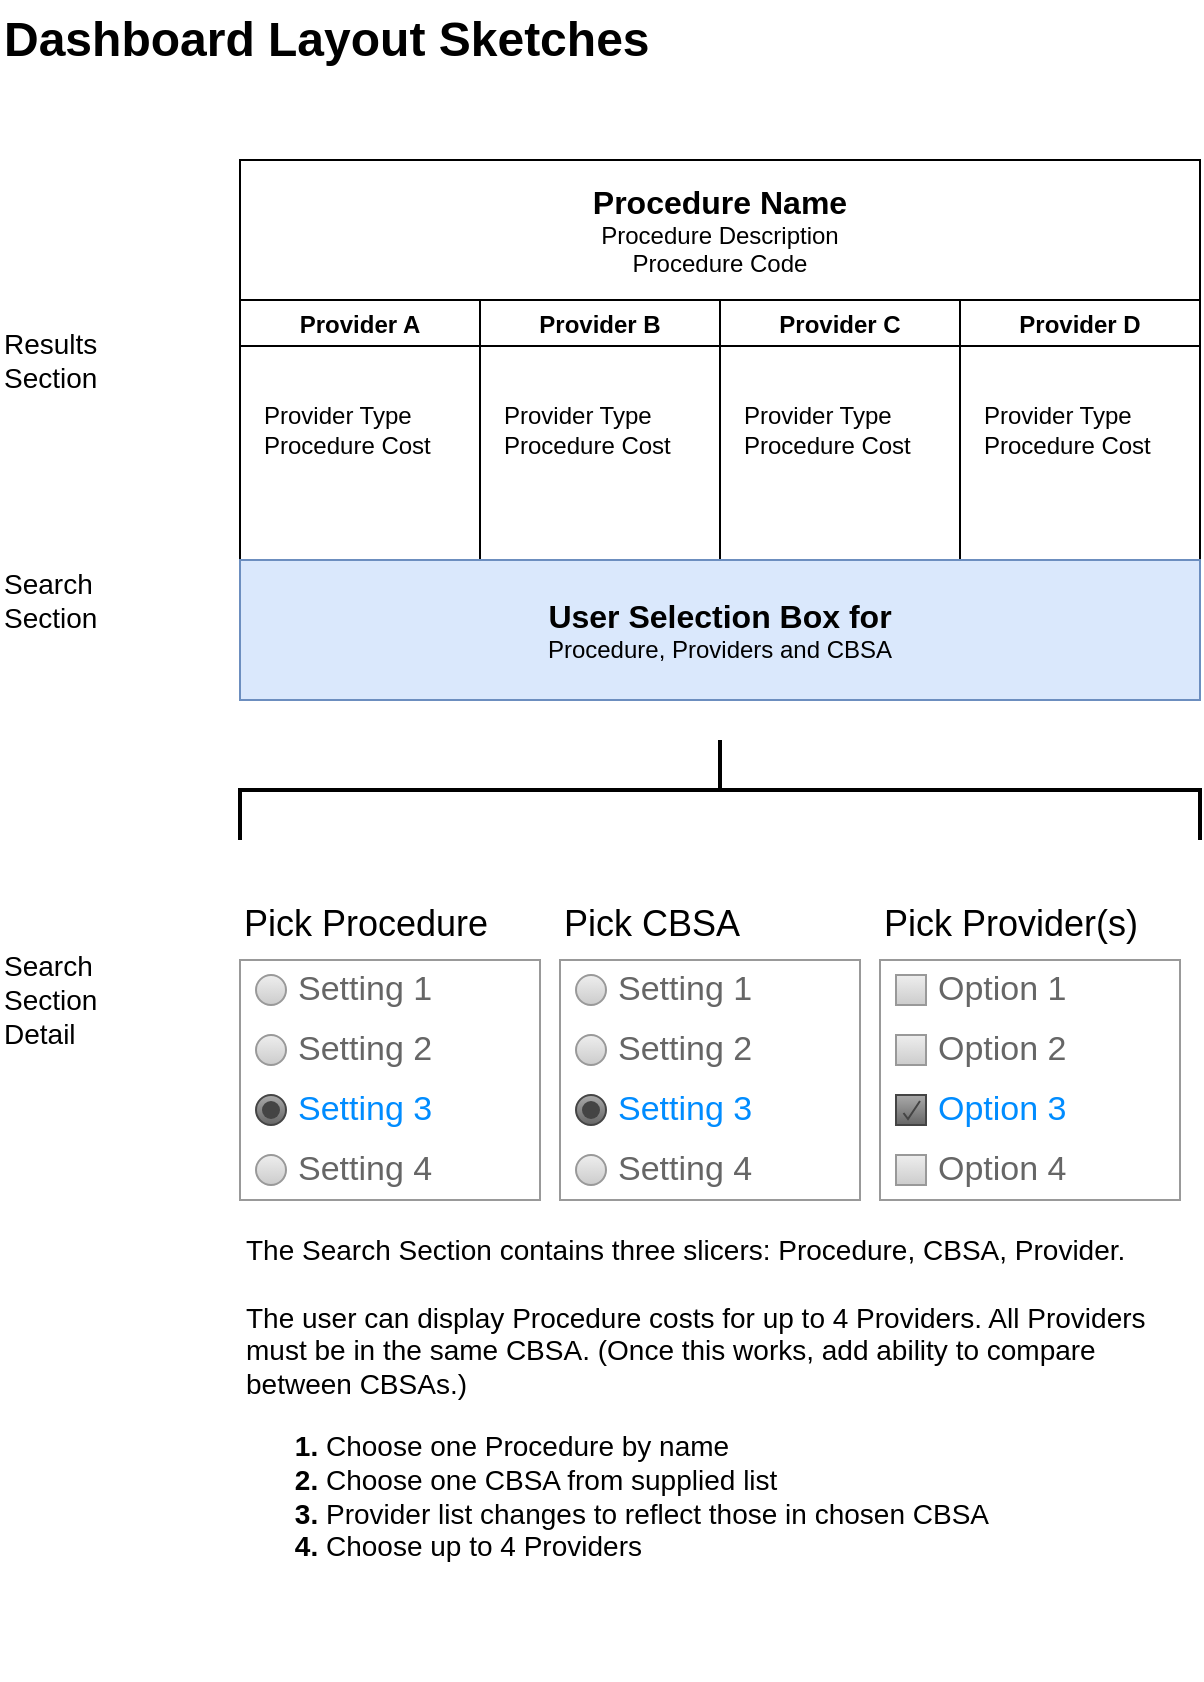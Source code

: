 <mxfile version="12.4.2" type="device" pages="1"><diagram id="8b6KQj8TuRfOhvhC_pwH" name="Page-1"><mxGraphModel dx="878" dy="682" grid="1" gridSize="10" guides="1" tooltips="1" connect="1" arrows="1" fold="1" page="1" pageScale="1" pageWidth="850" pageHeight="1100" math="0" shadow="0"><root><mxCell id="0"/><mxCell id="1" parent="0"/><mxCell id="MjesXYLraD0HT8357sn3-30" value="" style="group;fontStyle=4" vertex="1" connectable="0" parent="1"><mxGeometry x="240" y="120" width="480" height="270" as="geometry"/></mxCell><mxCell id="MjesXYLraD0HT8357sn3-13" value="" style="group" vertex="1" connectable="0" parent="MjesXYLraD0HT8357sn3-30"><mxGeometry y="70" width="480" height="130" as="geometry"/></mxCell><mxCell id="MjesXYLraD0HT8357sn3-3" value="" style="group" vertex="1" connectable="0" parent="MjesXYLraD0HT8357sn3-13"><mxGeometry width="120" height="130" as="geometry"/></mxCell><mxCell id="MjesXYLraD0HT8357sn3-1" value="Provider A" style="swimlane;" vertex="1" parent="MjesXYLraD0HT8357sn3-3"><mxGeometry width="120" height="130" as="geometry"/></mxCell><mxCell id="MjesXYLraD0HT8357sn3-2" value="&lt;span&gt;Provider Type&lt;/span&gt;&lt;br&gt;&lt;div&gt;&lt;span&gt;Procedure Cost&lt;/span&gt;&lt;/div&gt;" style="text;html=1;align=left;verticalAlign=middle;resizable=0;points=[];;autosize=1;" vertex="1" parent="MjesXYLraD0HT8357sn3-1"><mxGeometry x="10" y="50" width="100" height="30" as="geometry"/></mxCell><mxCell id="MjesXYLraD0HT8357sn3-4" value="" style="group" vertex="1" connectable="0" parent="MjesXYLraD0HT8357sn3-13"><mxGeometry x="120" width="120" height="130" as="geometry"/></mxCell><mxCell id="MjesXYLraD0HT8357sn3-5" value="Provider B" style="swimlane;" vertex="1" parent="MjesXYLraD0HT8357sn3-4"><mxGeometry width="120" height="130" as="geometry"><mxRectangle width="90" height="23" as="alternateBounds"/></mxGeometry></mxCell><mxCell id="MjesXYLraD0HT8357sn3-6" value="&lt;span&gt;Provider Type&lt;/span&gt;&lt;br&gt;&lt;div&gt;&lt;span&gt;Procedure Cost&lt;/span&gt;&lt;/div&gt;" style="text;html=1;align=left;verticalAlign=middle;resizable=0;points=[];;autosize=1;" vertex="1" parent="MjesXYLraD0HT8357sn3-5"><mxGeometry x="10" y="50" width="100" height="30" as="geometry"/></mxCell><mxCell id="MjesXYLraD0HT8357sn3-7" value="" style="group" vertex="1" connectable="0" parent="MjesXYLraD0HT8357sn3-13"><mxGeometry x="240" width="120" height="130" as="geometry"/></mxCell><mxCell id="MjesXYLraD0HT8357sn3-8" value="Provider C" style="swimlane;" vertex="1" parent="MjesXYLraD0HT8357sn3-7"><mxGeometry width="120" height="130" as="geometry"><mxRectangle width="90" height="23" as="alternateBounds"/></mxGeometry></mxCell><mxCell id="MjesXYLraD0HT8357sn3-9" value="&lt;span&gt;Provider Type&lt;/span&gt;&lt;br&gt;&lt;div&gt;&lt;span&gt;Procedure Cost&lt;/span&gt;&lt;/div&gt;" style="text;html=1;align=left;verticalAlign=middle;resizable=0;points=[];;autosize=1;" vertex="1" parent="MjesXYLraD0HT8357sn3-8"><mxGeometry x="10" y="50" width="100" height="30" as="geometry"/></mxCell><mxCell id="MjesXYLraD0HT8357sn3-10" value="" style="group" vertex="1" connectable="0" parent="MjesXYLraD0HT8357sn3-13"><mxGeometry x="360" width="120" height="130" as="geometry"/></mxCell><mxCell id="MjesXYLraD0HT8357sn3-11" value="Provider D" style="swimlane;" vertex="1" parent="MjesXYLraD0HT8357sn3-10"><mxGeometry width="120" height="130" as="geometry"><mxRectangle width="90" height="23" as="alternateBounds"/></mxGeometry></mxCell><mxCell id="MjesXYLraD0HT8357sn3-12" value="&lt;span&gt;Provider Type&lt;/span&gt;&lt;br&gt;&lt;div&gt;&lt;span&gt;Procedure Cost&lt;/span&gt;&lt;/div&gt;" style="text;html=1;align=left;verticalAlign=middle;resizable=0;points=[];;autosize=1;" vertex="1" parent="MjesXYLraD0HT8357sn3-11"><mxGeometry x="10" y="50" width="100" height="30" as="geometry"/></mxCell><UserObject label="&lt;b style=&quot;font-size: 16px&quot;&gt;Procedure Name&lt;br&gt;&lt;/b&gt;Procedure Description&lt;br&gt;Procedure Code" treeRoot="1" id="MjesXYLraD0HT8357sn3-14"><mxCell style="whiteSpace=wrap;html=1;align=center;treeFolding=1;treeMoving=1;container=1;recursiveResize=0;" vertex="1" parent="MjesXYLraD0HT8357sn3-30"><mxGeometry width="480" height="70" as="geometry"/></mxCell></UserObject><UserObject label="&lt;b style=&quot;font-size: 16px&quot;&gt;User Selection Box for&lt;br&gt;&lt;/b&gt;Procedure, Providers and CBSA" treeRoot="1" id="MjesXYLraD0HT8357sn3-29"><mxCell style="whiteSpace=wrap;html=1;align=center;treeFolding=1;treeMoving=1;container=1;recursiveResize=0;fillColor=#dae8fc;strokeColor=#6c8ebf;" vertex="1" parent="MjesXYLraD0HT8357sn3-30"><mxGeometry y="200" width="480" height="70" as="geometry"/></mxCell></UserObject><mxCell id="MjesXYLraD0HT8357sn3-31" value="Dashboard Layout Sketches" style="text;strokeColor=none;fillColor=none;html=1;fontSize=24;fontStyle=1;verticalAlign=middle;align=left;" vertex="1" parent="1"><mxGeometry x="120" y="40" width="100" height="40" as="geometry"/></mxCell><mxCell id="MjesXYLraD0HT8357sn3-50" value="&lt;span style=&quot;font-weight: normal ; font-size: 14px&quot;&gt;Results Section&lt;/span&gt;" style="text;strokeColor=none;fillColor=none;html=1;fontSize=14;fontStyle=1;verticalAlign=middle;align=left;whiteSpace=wrap;" vertex="1" parent="1"><mxGeometry x="120" y="200" width="80" height="40" as="geometry"/></mxCell><mxCell id="MjesXYLraD0HT8357sn3-65" value="" style="group" vertex="1" connectable="0" parent="1"><mxGeometry x="400" y="480" width="150" height="160" as="geometry"/></mxCell><mxCell id="MjesXYLraD0HT8357sn3-52" value="" style="strokeWidth=1;shadow=0;dashed=0;align=center;html=1;shape=mxgraph.mockup.forms.rrect;rSize=0;strokeColor=#999999;fillColor=#ffffff;recursiveResize=0;" vertex="1" parent="MjesXYLraD0HT8357sn3-65"><mxGeometry y="40" width="150" height="120" as="geometry"/></mxCell><mxCell id="MjesXYLraD0HT8357sn3-53" value="Setting 1" style="shape=ellipse;rSize=0;fillColor=#eeeeee;strokeColor=#999999;gradientColor=#cccccc;html=1;align=left;spacingLeft=4;fontSize=17;fontColor=#666666;labelPosition=right;" vertex="1" parent="MjesXYLraD0HT8357sn3-52"><mxGeometry x="8" y="7.5" width="15" height="15" as="geometry"/></mxCell><mxCell id="MjesXYLraD0HT8357sn3-54" value="Setting 2" style="shape=ellipse;rSize=0;fillColor=#eeeeee;strokeColor=#999999;gradientColor=#cccccc;html=1;align=left;spacingLeft=4;fontSize=17;fontColor=#666666;labelPosition=right;" vertex="1" parent="MjesXYLraD0HT8357sn3-52"><mxGeometry x="8" y="37.5" width="15" height="15" as="geometry"/></mxCell><mxCell id="MjesXYLraD0HT8357sn3-55" value="Setting 3" style="shape=ellipse;rSize=0;fillColor=#aaaaaa;strokeColor=#444444;gradientColor=#666666;html=1;align=left;spacingLeft=4;fontSize=17;fontColor=#008cff;labelPosition=right;" vertex="1" parent="MjesXYLraD0HT8357sn3-52"><mxGeometry x="8" y="67.5" width="15" height="15" as="geometry"/></mxCell><mxCell id="MjesXYLraD0HT8357sn3-56" value="" style="shape=ellipse;fillColor=#444444;strokeColor=none;html=1;" vertex="1" parent="MjesXYLraD0HT8357sn3-55"><mxGeometry x="3" y="3" width="9" height="9" as="geometry"/></mxCell><mxCell id="MjesXYLraD0HT8357sn3-57" value="Setting 4" style="shape=ellipse;rSize=0;fillColor=#eeeeee;strokeColor=#999999;gradientColor=#cccccc;html=1;align=left;spacingLeft=4;fontSize=17;fontColor=#666666;labelPosition=right;" vertex="1" parent="MjesXYLraD0HT8357sn3-52"><mxGeometry x="8" y="97.5" width="15" height="15" as="geometry"/></mxCell><mxCell id="MjesXYLraD0HT8357sn3-63" value="&lt;span style=&quot;font-weight: normal ; font-size: 18px&quot;&gt;Pick CBSA&lt;/span&gt;" style="text;strokeColor=none;fillColor=none;html=1;fontSize=24;fontStyle=1;verticalAlign=middle;align=left;" vertex="1" parent="MjesXYLraD0HT8357sn3-65"><mxGeometry width="150" height="40" as="geometry"/></mxCell><mxCell id="MjesXYLraD0HT8357sn3-66" value="" style="group" vertex="1" connectable="0" parent="1"><mxGeometry x="240" y="480" width="150" height="160" as="geometry"/></mxCell><mxCell id="MjesXYLraD0HT8357sn3-67" value="" style="strokeWidth=1;shadow=0;dashed=0;align=center;html=1;shape=mxgraph.mockup.forms.rrect;rSize=0;strokeColor=#999999;fillColor=#ffffff;recursiveResize=0;" vertex="1" parent="MjesXYLraD0HT8357sn3-66"><mxGeometry y="40" width="150" height="120" as="geometry"/></mxCell><mxCell id="MjesXYLraD0HT8357sn3-68" value="Setting 1" style="shape=ellipse;rSize=0;fillColor=#eeeeee;strokeColor=#999999;gradientColor=#cccccc;html=1;align=left;spacingLeft=4;fontSize=17;fontColor=#666666;labelPosition=right;" vertex="1" parent="MjesXYLraD0HT8357sn3-67"><mxGeometry x="8" y="7.5" width="15" height="15" as="geometry"/></mxCell><mxCell id="MjesXYLraD0HT8357sn3-69" value="Setting 2" style="shape=ellipse;rSize=0;fillColor=#eeeeee;strokeColor=#999999;gradientColor=#cccccc;html=1;align=left;spacingLeft=4;fontSize=17;fontColor=#666666;labelPosition=right;" vertex="1" parent="MjesXYLraD0HT8357sn3-67"><mxGeometry x="8" y="37.5" width="15" height="15" as="geometry"/></mxCell><mxCell id="MjesXYLraD0HT8357sn3-70" value="Setting 3" style="shape=ellipse;rSize=0;fillColor=#aaaaaa;strokeColor=#444444;gradientColor=#666666;html=1;align=left;spacingLeft=4;fontSize=17;fontColor=#008cff;labelPosition=right;" vertex="1" parent="MjesXYLraD0HT8357sn3-67"><mxGeometry x="8" y="67.5" width="15" height="15" as="geometry"/></mxCell><mxCell id="MjesXYLraD0HT8357sn3-71" value="" style="shape=ellipse;fillColor=#444444;strokeColor=none;html=1;" vertex="1" parent="MjesXYLraD0HT8357sn3-70"><mxGeometry x="3" y="3" width="9" height="9" as="geometry"/></mxCell><mxCell id="MjesXYLraD0HT8357sn3-72" value="Setting 4" style="shape=ellipse;rSize=0;fillColor=#eeeeee;strokeColor=#999999;gradientColor=#cccccc;html=1;align=left;spacingLeft=4;fontSize=17;fontColor=#666666;labelPosition=right;" vertex="1" parent="MjesXYLraD0HT8357sn3-67"><mxGeometry x="8" y="97.5" width="15" height="15" as="geometry"/></mxCell><mxCell id="MjesXYLraD0HT8357sn3-73" value="&lt;span style=&quot;font-weight: normal ; font-size: 18px&quot;&gt;Pick Procedure&lt;/span&gt;" style="text;strokeColor=none;fillColor=none;html=1;fontSize=24;fontStyle=1;verticalAlign=middle;align=left;" vertex="1" parent="MjesXYLraD0HT8357sn3-66"><mxGeometry width="150" height="40" as="geometry"/></mxCell><mxCell id="MjesXYLraD0HT8357sn3-74" value="" style="group" vertex="1" connectable="0" parent="1"><mxGeometry x="560" y="480" width="150" height="160" as="geometry"/></mxCell><mxCell id="MjesXYLraD0HT8357sn3-58" value="" style="strokeWidth=1;shadow=0;dashed=0;align=center;html=1;shape=mxgraph.mockup.forms.rrect;rSize=0;strokeColor=#999999;fillColor=#ffffff;recursiveResize=0;" vertex="1" parent="MjesXYLraD0HT8357sn3-74"><mxGeometry y="40" width="150" height="120" as="geometry"/></mxCell><mxCell id="MjesXYLraD0HT8357sn3-59" value="Option 1" style="strokeWidth=1;shadow=0;dashed=0;align=center;html=1;shape=mxgraph.mockup.forms.rrect;rSize=0;fillColor=#eeeeee;strokeColor=#999999;gradientColor=#cccccc;align=left;spacingLeft=4;fontSize=17;fontColor=#666666;labelPosition=right;" vertex="1" parent="MjesXYLraD0HT8357sn3-58"><mxGeometry x="8" y="7.5" width="15" height="15" as="geometry"/></mxCell><mxCell id="MjesXYLraD0HT8357sn3-60" value="Option 2" style="strokeWidth=1;shadow=0;dashed=0;align=center;html=1;shape=mxgraph.mockup.forms.rrect;rSize=0;fillColor=#eeeeee;strokeColor=#999999;gradientColor=#cccccc;align=left;spacingLeft=4;fontSize=17;fontColor=#666666;labelPosition=right;" vertex="1" parent="MjesXYLraD0HT8357sn3-58"><mxGeometry x="8" y="37.5" width="15" height="15" as="geometry"/></mxCell><mxCell id="MjesXYLraD0HT8357sn3-61" value="Option 3" style="strokeWidth=1;shadow=0;dashed=0;align=center;html=1;shape=mxgraph.mockup.forms.checkbox;rSize=0;resizable=0;fillColor=#aaaaaa;strokeColor=#444444;gradientColor=#666666;align=left;spacingLeft=4;fontSize=17;fontColor=#008cff;labelPosition=right;" vertex="1" parent="MjesXYLraD0HT8357sn3-58"><mxGeometry x="8" y="67.5" width="15" height="15" as="geometry"/></mxCell><mxCell id="MjesXYLraD0HT8357sn3-62" value="Option 4" style="strokeWidth=1;shadow=0;dashed=0;align=center;html=1;shape=mxgraph.mockup.forms.rrect;rSize=0;fillColor=#eeeeee;strokeColor=#999999;gradientColor=#cccccc;align=left;spacingLeft=4;fontSize=17;fontColor=#666666;labelPosition=right;" vertex="1" parent="MjesXYLraD0HT8357sn3-58"><mxGeometry x="8" y="97.5" width="15" height="15" as="geometry"/></mxCell><mxCell id="MjesXYLraD0HT8357sn3-64" value="&lt;span style=&quot;font-weight: normal ; font-size: 18px&quot;&gt;Pick Provider(s)&lt;/span&gt;" style="text;strokeColor=none;fillColor=none;html=1;fontSize=24;fontStyle=1;verticalAlign=middle;align=left;" vertex="1" parent="MjesXYLraD0HT8357sn3-74"><mxGeometry width="150" height="40" as="geometry"/></mxCell><mxCell id="MjesXYLraD0HT8357sn3-75" value="&lt;span style=&quot;font-weight: normal; font-size: 14px;&quot;&gt;Search Section Detail&lt;/span&gt;" style="text;strokeColor=none;fillColor=none;html=1;fontSize=14;fontStyle=1;verticalAlign=middle;align=left;whiteSpace=wrap;" vertex="1" parent="1"><mxGeometry x="120" y="510" width="80" height="60" as="geometry"/></mxCell><mxCell id="MjesXYLraD0HT8357sn3-80" value="&lt;span style=&quot;font-weight: normal ; font-size: 14px&quot;&gt;Search Section&lt;/span&gt;" style="text;strokeColor=none;fillColor=none;html=1;fontSize=14;fontStyle=1;verticalAlign=middle;align=left;whiteSpace=wrap;" vertex="1" parent="1"><mxGeometry x="120" y="320" width="80" height="40" as="geometry"/></mxCell><mxCell id="MjesXYLraD0HT8357sn3-81" value="&lt;span style=&quot;font-weight: 400&quot;&gt;The Search Section contains three slicers: Procedure, CBSA, Provider. &lt;br&gt;&lt;br&gt;The user can display Procedure costs for up to 4 Providers. All Providers must be in the same CBSA. (Once this works, add ability to compare between CBSAs.)&lt;br&gt;&lt;/span&gt;&lt;ol&gt;&lt;li&gt;&lt;span style=&quot;font-weight: normal&quot;&gt;Choose one Procedure by name&lt;/span&gt;&lt;/li&gt;&lt;li&gt;&lt;span style=&quot;font-weight: normal&quot;&gt;Choose one CBSA from supplied list&lt;/span&gt;&lt;br&gt;&lt;/li&gt;&lt;li&gt;&lt;span style=&quot;font-weight: normal ; font-size: 14px&quot;&gt;Provider list changes to reflect those in chosen CBSA&lt;/span&gt;&lt;/li&gt;&lt;li&gt;&lt;span style=&quot;font-weight: normal ; font-size: 14px&quot;&gt;Choose up to 4 Providers&lt;/span&gt;&lt;/li&gt;&lt;/ol&gt;" style="text;strokeColor=none;fillColor=none;html=1;fontSize=14;fontStyle=1;verticalAlign=top;align=left;whiteSpace=wrap;" vertex="1" parent="1"><mxGeometry x="241" y="650" width="479" height="230" as="geometry"/></mxCell><mxCell id="MjesXYLraD0HT8357sn3-82" value="" style="strokeWidth=2;html=1;shape=mxgraph.flowchart.annotation_2;align=left;labelPosition=right;pointerEvents=1;fontSize=14;direction=south;" vertex="1" parent="1"><mxGeometry x="240" y="410" width="480" height="50" as="geometry"/></mxCell></root></mxGraphModel></diagram></mxfile>